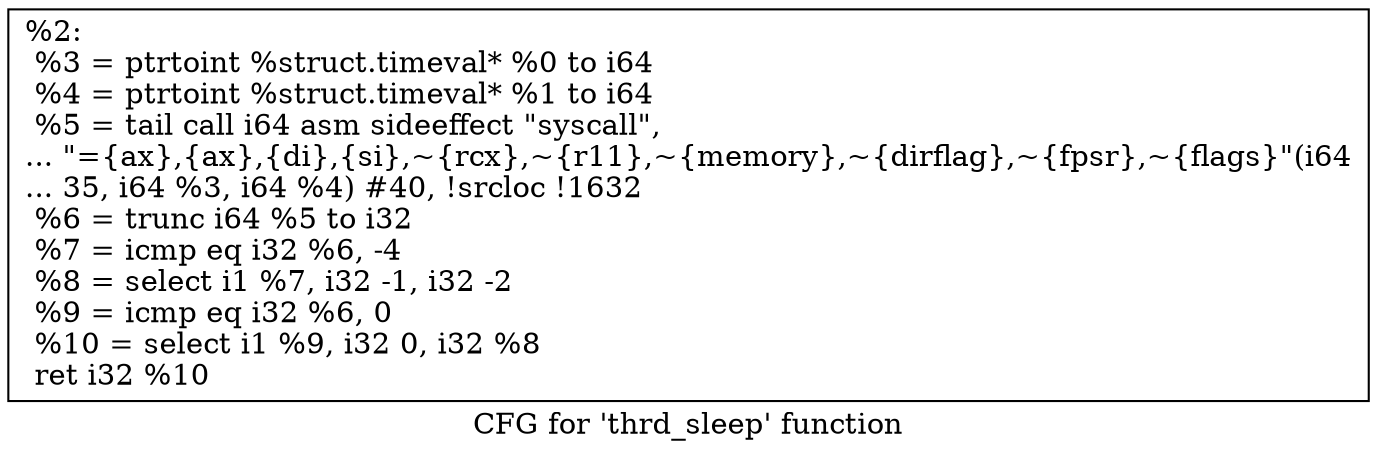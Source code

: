 digraph "CFG for 'thrd_sleep' function" {
	label="CFG for 'thrd_sleep' function";

	Node0x1dcf070 [shape=record,label="{%2:\l  %3 = ptrtoint %struct.timeval* %0 to i64\l  %4 = ptrtoint %struct.timeval* %1 to i64\l  %5 = tail call i64 asm sideeffect \"syscall\",\l... \"=\{ax\},\{ax\},\{di\},\{si\},~\{rcx\},~\{r11\},~\{memory\},~\{dirflag\},~\{fpsr\},~\{flags\}\"(i64\l... 35, i64 %3, i64 %4) #40, !srcloc !1632\l  %6 = trunc i64 %5 to i32\l  %7 = icmp eq i32 %6, -4\l  %8 = select i1 %7, i32 -1, i32 -2\l  %9 = icmp eq i32 %6, 0\l  %10 = select i1 %9, i32 0, i32 %8\l  ret i32 %10\l}"];
}
